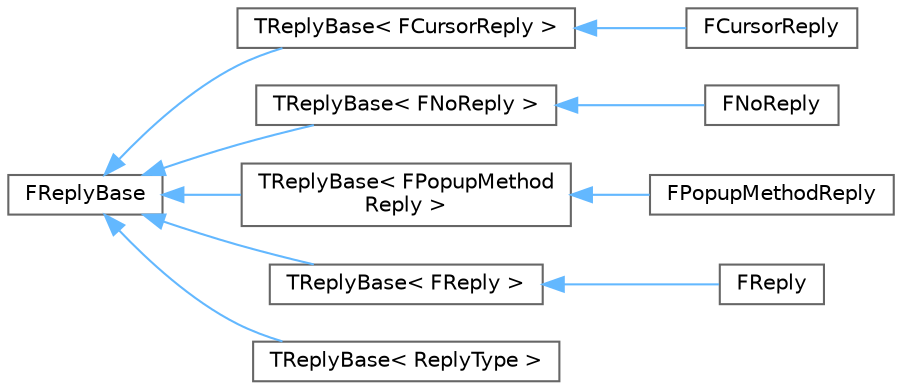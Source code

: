 digraph "Graphical Class Hierarchy"
{
 // INTERACTIVE_SVG=YES
 // LATEX_PDF_SIZE
  bgcolor="transparent";
  edge [fontname=Helvetica,fontsize=10,labelfontname=Helvetica,labelfontsize=10];
  node [fontname=Helvetica,fontsize=10,shape=box,height=0.2,width=0.4];
  rankdir="LR";
  Node0 [id="Node000000",label="FReplyBase",height=0.2,width=0.4,color="grey40", fillcolor="white", style="filled",URL="$d1/dae/classFReplyBase.html",tooltip="Base class for all the ways that a Slate Widget can reply to events."];
  Node0 -> Node1 [id="edge4691_Node000000_Node000001",dir="back",color="steelblue1",style="solid",tooltip=" "];
  Node1 [id="Node000001",label="TReplyBase\< FCursorReply \>",height=0.2,width=0.4,color="grey40", fillcolor="white", style="filled",URL="$d9/dab/classTReplyBase.html",tooltip=" "];
  Node1 -> Node2 [id="edge4692_Node000001_Node000002",dir="back",color="steelblue1",style="solid",tooltip=" "];
  Node2 [id="Node000002",label="FCursorReply",height=0.2,width=0.4,color="grey40", fillcolor="white", style="filled",URL="$dc/d33/classFCursorReply.html",tooltip="A reply to the OnQueryCursor event."];
  Node0 -> Node3 [id="edge4693_Node000000_Node000003",dir="back",color="steelblue1",style="solid",tooltip=" "];
  Node3 [id="Node000003",label="TReplyBase\< FNoReply \>",height=0.2,width=0.4,color="grey40", fillcolor="white", style="filled",URL="$d9/dab/classTReplyBase.html",tooltip=" "];
  Node3 -> Node4 [id="edge4694_Node000003_Node000004",dir="back",color="steelblue1",style="solid",tooltip=" "];
  Node4 [id="Node000004",label="FNoReply",height=0.2,width=0.4,color="grey40", fillcolor="white", style="filled",URL="$d4/d50/classFNoReply.html",tooltip="A reply type for events that return a void reply."];
  Node0 -> Node5 [id="edge4695_Node000000_Node000005",dir="back",color="steelblue1",style="solid",tooltip=" "];
  Node5 [id="Node000005",label="TReplyBase\< FPopupMethod\lReply \>",height=0.2,width=0.4,color="grey40", fillcolor="white", style="filled",URL="$d9/dab/classTReplyBase.html",tooltip=" "];
  Node5 -> Node6 [id="edge4696_Node000005_Node000006",dir="back",color="steelblue1",style="solid",tooltip=" "];
  Node6 [id="Node000006",label="FPopupMethodReply",height=0.2,width=0.4,color="grey40", fillcolor="white", style="filled",URL="$d3/d3c/classFPopupMethodReply.html",tooltip="Reply informs Slate how it should express the popup: by creating a new window or by reusing the exist..."];
  Node0 -> Node7 [id="edge4697_Node000000_Node000007",dir="back",color="steelblue1",style="solid",tooltip=" "];
  Node7 [id="Node000007",label="TReplyBase\< FReply \>",height=0.2,width=0.4,color="grey40", fillcolor="white", style="filled",URL="$d9/dab/classTReplyBase.html",tooltip=" "];
  Node7 -> Node8 [id="edge4698_Node000007_Node000008",dir="back",color="steelblue1",style="solid",tooltip=" "];
  Node8 [id="Node000008",label="FReply",height=0.2,width=0.4,color="grey40", fillcolor="white", style="filled",URL="$d1/d93/classFReply.html",tooltip="A Reply is something that a Slate event returns to the system to notify it about certain aspect of ho..."];
  Node0 -> Node9 [id="edge4699_Node000000_Node000009",dir="back",color="steelblue1",style="solid",tooltip=" "];
  Node9 [id="Node000009",label="TReplyBase\< ReplyType \>",height=0.2,width=0.4,color="grey40", fillcolor="white", style="filled",URL="$d9/dab/classTReplyBase.html",tooltip=" "];
}

